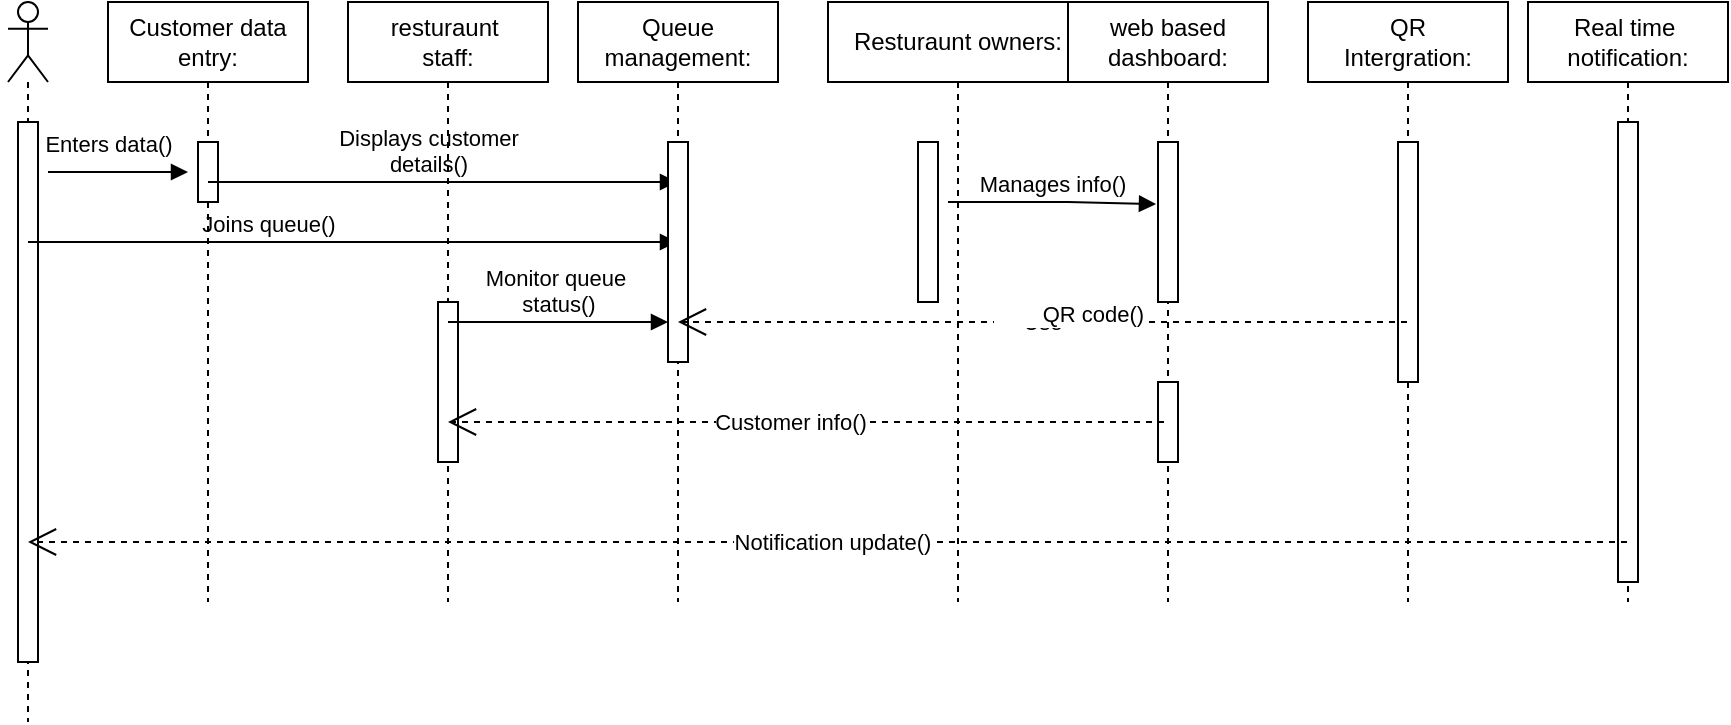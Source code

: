 <mxfile version="20.8.16" type="device"><diagram name="Page-1" id="MAjvAT4R3XjlpkL9jwSo"><mxGraphModel dx="720" dy="430" grid="1" gridSize="10" guides="1" tooltips="1" connect="1" arrows="1" fold="1" page="1" pageScale="1" pageWidth="850" pageHeight="1100" math="0" shadow="0"><root><mxCell id="0"/><mxCell id="1" parent="0"/><mxCell id="iprj2BP7C9Vt-mEa6xSn-1" value="" style="shape=umlLifeline;participant=umlActor;perimeter=lifelinePerimeter;whiteSpace=wrap;html=1;container=1;collapsible=0;recursiveResize=0;verticalAlign=top;spacingTop=36;outlineConnect=0;" vertex="1" parent="1"><mxGeometry x="40" y="20" width="20" height="360" as="geometry"/></mxCell><mxCell id="iprj2BP7C9Vt-mEa6xSn-11" value="" style="html=1;points=[];perimeter=orthogonalPerimeter;" vertex="1" parent="iprj2BP7C9Vt-mEa6xSn-1"><mxGeometry x="5" y="60" width="10" height="270" as="geometry"/></mxCell><mxCell id="iprj2BP7C9Vt-mEa6xSn-33" value="Joins queue()" style="html=1;verticalAlign=bottom;endArrow=block;rounded=0;" edge="1" parent="iprj2BP7C9Vt-mEa6xSn-1" target="iprj2BP7C9Vt-mEa6xSn-4"><mxGeometry x="-0.26" width="80" relative="1" as="geometry"><mxPoint x="10" y="120" as="sourcePoint"/><mxPoint x="90" y="120" as="targetPoint"/><mxPoint as="offset"/></mxGeometry></mxCell><mxCell id="iprj2BP7C9Vt-mEa6xSn-2" value="Customer data&lt;br&gt;entry:" style="shape=umlLifeline;perimeter=lifelinePerimeter;whiteSpace=wrap;html=1;container=1;collapsible=0;recursiveResize=0;outlineConnect=0;" vertex="1" parent="1"><mxGeometry x="90" y="20" width="100" height="300" as="geometry"/></mxCell><mxCell id="iprj2BP7C9Vt-mEa6xSn-9" value="" style="html=1;points=[];perimeter=orthogonalPerimeter;" vertex="1" parent="iprj2BP7C9Vt-mEa6xSn-2"><mxGeometry x="45" y="70" width="10" height="30" as="geometry"/></mxCell><mxCell id="iprj2BP7C9Vt-mEa6xSn-35" value="Displays customer&lt;br&gt;details()" style="html=1;verticalAlign=bottom;endArrow=block;rounded=0;" edge="1" parent="iprj2BP7C9Vt-mEa6xSn-2" target="iprj2BP7C9Vt-mEa6xSn-4"><mxGeometry x="-0.062" width="80" relative="1" as="geometry"><mxPoint x="50" y="90" as="sourcePoint"/><mxPoint x="130" y="90" as="targetPoint"/><mxPoint as="offset"/></mxGeometry></mxCell><mxCell id="iprj2BP7C9Vt-mEa6xSn-34" value="Enters data()" style="html=1;verticalAlign=bottom;endArrow=block;rounded=0;" edge="1" parent="iprj2BP7C9Vt-mEa6xSn-2"><mxGeometry x="-0.143" y="5" width="80" relative="1" as="geometry"><mxPoint x="-30" y="85" as="sourcePoint"/><mxPoint x="40" y="85" as="targetPoint"/><mxPoint as="offset"/></mxGeometry></mxCell><mxCell id="iprj2BP7C9Vt-mEa6xSn-3" value="resturaunt&amp;nbsp;&lt;br&gt;staff:" style="shape=umlLifeline;perimeter=lifelinePerimeter;whiteSpace=wrap;html=1;container=1;collapsible=0;recursiveResize=0;outlineConnect=0;" vertex="1" parent="1"><mxGeometry x="210" y="20" width="100" height="300" as="geometry"/></mxCell><mxCell id="iprj2BP7C9Vt-mEa6xSn-17" value="" style="html=1;points=[];perimeter=orthogonalPerimeter;" vertex="1" parent="iprj2BP7C9Vt-mEa6xSn-3"><mxGeometry x="45" y="150" width="10" height="80" as="geometry"/></mxCell><mxCell id="iprj2BP7C9Vt-mEa6xSn-32" value="Monitor queue&amp;nbsp;&lt;br&gt;status()" style="html=1;verticalAlign=bottom;endArrow=block;rounded=0;" edge="1" parent="iprj2BP7C9Vt-mEa6xSn-3"><mxGeometry width="80" relative="1" as="geometry"><mxPoint x="50" y="160" as="sourcePoint"/><mxPoint x="160" y="160" as="targetPoint"/></mxGeometry></mxCell><mxCell id="iprj2BP7C9Vt-mEa6xSn-4" value="Queue management:" style="shape=umlLifeline;perimeter=lifelinePerimeter;whiteSpace=wrap;html=1;container=1;collapsible=0;recursiveResize=0;outlineConnect=0;" vertex="1" parent="1"><mxGeometry x="325" y="20" width="100" height="300" as="geometry"/></mxCell><mxCell id="iprj2BP7C9Vt-mEa6xSn-14" value="" style="html=1;points=[];perimeter=orthogonalPerimeter;" vertex="1" parent="iprj2BP7C9Vt-mEa6xSn-4"><mxGeometry x="45" y="70" width="10" height="110" as="geometry"/></mxCell><mxCell id="iprj2BP7C9Vt-mEa6xSn-5" value="Resturaunt owners:" style="shape=umlLifeline;perimeter=lifelinePerimeter;whiteSpace=wrap;html=1;container=1;collapsible=0;recursiveResize=0;outlineConnect=0;" vertex="1" parent="1"><mxGeometry x="450" y="20" width="130" height="300" as="geometry"/></mxCell><mxCell id="iprj2BP7C9Vt-mEa6xSn-19" value="" style="html=1;points=[];perimeter=orthogonalPerimeter;" vertex="1" parent="iprj2BP7C9Vt-mEa6xSn-5"><mxGeometry x="45" y="70" width="10" height="80" as="geometry"/></mxCell><mxCell id="iprj2BP7C9Vt-mEa6xSn-23" value="Manages info()" style="html=1;verticalAlign=bottom;endArrow=block;rounded=0;entryX=-0.1;entryY=0.388;entryDx=0;entryDy=0;entryPerimeter=0;" edge="1" parent="iprj2BP7C9Vt-mEa6xSn-5" target="iprj2BP7C9Vt-mEa6xSn-20"><mxGeometry width="80" relative="1" as="geometry"><mxPoint x="60" y="100" as="sourcePoint"/><mxPoint x="160" y="100" as="targetPoint"/><Array as="points"><mxPoint x="120" y="100"/></Array></mxGeometry></mxCell><mxCell id="iprj2BP7C9Vt-mEa6xSn-6" value="web based dashboard:" style="shape=umlLifeline;perimeter=lifelinePerimeter;whiteSpace=wrap;html=1;container=1;collapsible=0;recursiveResize=0;outlineConnect=0;" vertex="1" parent="1"><mxGeometry x="570" y="20" width="100" height="300" as="geometry"/></mxCell><mxCell id="iprj2BP7C9Vt-mEa6xSn-20" value="" style="html=1;points=[];perimeter=orthogonalPerimeter;" vertex="1" parent="iprj2BP7C9Vt-mEa6xSn-6"><mxGeometry x="45" y="70" width="10" height="80" as="geometry"/></mxCell><mxCell id="iprj2BP7C9Vt-mEa6xSn-24" value="" style="html=1;points=[];perimeter=orthogonalPerimeter;" vertex="1" parent="iprj2BP7C9Vt-mEa6xSn-6"><mxGeometry x="45" y="190" width="10" height="40" as="geometry"/></mxCell><mxCell id="iprj2BP7C9Vt-mEa6xSn-7" value="QR&lt;br&gt;Intergration:" style="shape=umlLifeline;perimeter=lifelinePerimeter;whiteSpace=wrap;html=1;container=1;collapsible=0;recursiveResize=0;outlineConnect=0;" vertex="1" parent="1"><mxGeometry x="690" y="20" width="100" height="300" as="geometry"/></mxCell><mxCell id="iprj2BP7C9Vt-mEa6xSn-21" value="" style="html=1;points=[];perimeter=orthogonalPerimeter;" vertex="1" parent="iprj2BP7C9Vt-mEa6xSn-7"><mxGeometry x="45" y="70" width="10" height="120" as="geometry"/></mxCell><mxCell id="iprj2BP7C9Vt-mEa6xSn-8" value="Real time&amp;nbsp;&lt;br&gt;notification:" style="shape=umlLifeline;perimeter=lifelinePerimeter;whiteSpace=wrap;html=1;container=1;collapsible=0;recursiveResize=0;outlineConnect=0;" vertex="1" parent="1"><mxGeometry x="800" y="20" width="100" height="300" as="geometry"/></mxCell><mxCell id="iprj2BP7C9Vt-mEa6xSn-22" value="" style="html=1;points=[];perimeter=orthogonalPerimeter;" vertex="1" parent="iprj2BP7C9Vt-mEa6xSn-8"><mxGeometry x="45" y="60" width="10" height="230" as="geometry"/></mxCell><mxCell id="iprj2BP7C9Vt-mEa6xSn-25" value="Use" style="endArrow=open;endSize=12;dashed=1;html=1;rounded=0;" edge="1" parent="1" source="iprj2BP7C9Vt-mEa6xSn-7" target="iprj2BP7C9Vt-mEa6xSn-4"><mxGeometry width="160" relative="1" as="geometry"><mxPoint x="570" y="180" as="sourcePoint"/><mxPoint x="730" y="180" as="targetPoint"/><Array as="points"><mxPoint x="600" y="180"/></Array></mxGeometry></mxCell><mxCell id="iprj2BP7C9Vt-mEa6xSn-26" value="&lt;span style=&quot;white-space: pre;&quot;&gt;&#9;&lt;/span&gt;QR code()" style="edgeLabel;html=1;align=center;verticalAlign=middle;resizable=0;points=[];" vertex="1" connectable="0" parent="iprj2BP7C9Vt-mEa6xSn-25"><mxGeometry x="-0.066" y="-4" relative="1" as="geometry"><mxPoint as="offset"/></mxGeometry></mxCell><mxCell id="iprj2BP7C9Vt-mEa6xSn-27" value="Use" style="endArrow=open;endSize=12;dashed=1;html=1;rounded=0;exitX=0.48;exitY=0.7;exitDx=0;exitDy=0;exitPerimeter=0;" edge="1" parent="1" source="iprj2BP7C9Vt-mEa6xSn-6" target="iprj2BP7C9Vt-mEa6xSn-3"><mxGeometry width="160" relative="1" as="geometry"><mxPoint x="450" y="230" as="sourcePoint"/><mxPoint x="610" y="230" as="targetPoint"/></mxGeometry></mxCell><mxCell id="iprj2BP7C9Vt-mEa6xSn-28" value="Customer info()" style="edgeLabel;html=1;align=center;verticalAlign=middle;resizable=0;points=[];" vertex="1" connectable="0" parent="iprj2BP7C9Vt-mEa6xSn-27"><mxGeometry x="-0.063" y="-6" relative="1" as="geometry"><mxPoint x="-20" y="6" as="offset"/></mxGeometry></mxCell><mxCell id="iprj2BP7C9Vt-mEa6xSn-29" value="Use" style="endArrow=open;endSize=12;dashed=1;html=1;rounded=0;" edge="1" parent="1" source="iprj2BP7C9Vt-mEa6xSn-8" target="iprj2BP7C9Vt-mEa6xSn-1"><mxGeometry width="160" relative="1" as="geometry"><mxPoint x="680" y="280" as="sourcePoint"/><mxPoint x="840" y="280" as="targetPoint"/><Array as="points"><mxPoint x="310" y="290"/></Array></mxGeometry></mxCell><mxCell id="iprj2BP7C9Vt-mEa6xSn-30" value="Notification update()" style="edgeLabel;html=1;align=center;verticalAlign=middle;resizable=0;points=[];" vertex="1" connectable="0" parent="iprj2BP7C9Vt-mEa6xSn-29"><mxGeometry x="0.001" y="-9" relative="1" as="geometry"><mxPoint x="2" y="9" as="offset"/></mxGeometry></mxCell></root></mxGraphModel></diagram></mxfile>